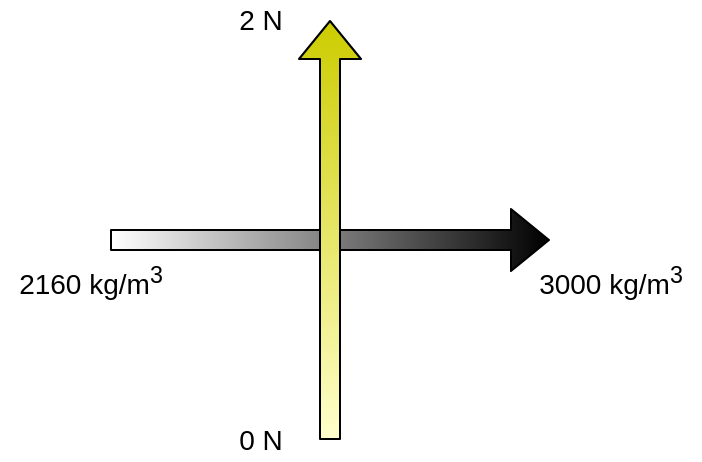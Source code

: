 <mxfile version="13.6.4" type="device"><diagram id="2MIo0Yx6KDCq1-CrDLpS" name="Page-1"><mxGraphModel dx="363" dy="409" grid="1" gridSize="10" guides="1" tooltips="1" connect="1" arrows="1" fold="1" page="1" pageScale="1" pageWidth="850" pageHeight="1100" math="0" shadow="0"><root><mxCell id="0"/><mxCell id="1" parent="0"/><mxCell id="eFBkNfc0MHhvvkK69fcH-1" value="" style="shape=flexArrow;endArrow=classic;html=1;gradientColor=#ffffff;gradientDirection=west;fillColor=#000000;" edge="1" parent="1"><mxGeometry width="50" height="50" relative="1" as="geometry"><mxPoint x="250" y="320" as="sourcePoint"/><mxPoint x="470" y="320" as="targetPoint"/></mxGeometry></mxCell><mxCell id="eFBkNfc0MHhvvkK69fcH-2" value="" style="shape=flexArrow;endArrow=classic;html=1;gradientDirection=north;gradientColor=#CCCC00;fillColor=#FFFFCC;" edge="1" parent="1"><mxGeometry width="50" height="50" relative="1" as="geometry"><mxPoint x="360" y="420" as="sourcePoint"/><mxPoint x="360" y="210" as="targetPoint"/></mxGeometry></mxCell><mxCell id="eFBkNfc0MHhvvkK69fcH-3" value="&lt;font style=&quot;font-size: 14px&quot;&gt;2 N&lt;/font&gt;" style="text;html=1;align=center;verticalAlign=middle;resizable=0;points=[];autosize=1;strokeWidth=2;" vertex="1" parent="1"><mxGeometry x="305" y="200" width="40" height="20" as="geometry"/></mxCell><mxCell id="eFBkNfc0MHhvvkK69fcH-4" value="&lt;font style=&quot;font-size: 14px&quot;&gt;0 N&lt;/font&gt;" style="text;html=1;align=center;verticalAlign=middle;resizable=0;points=[];autosize=1;strokeWidth=2;" vertex="1" parent="1"><mxGeometry x="305" y="410" width="40" height="20" as="geometry"/></mxCell><mxCell id="eFBkNfc0MHhvvkK69fcH-6" value="&lt;font style=&quot;font-size: 14px&quot;&gt;3000 kg/m&lt;sup&gt;3&lt;/sup&gt;&lt;/font&gt;" style="text;html=1;align=center;verticalAlign=middle;resizable=0;points=[];autosize=1;strokeWidth=2;" vertex="1" parent="1"><mxGeometry x="455" y="325" width="90" height="30" as="geometry"/></mxCell><mxCell id="eFBkNfc0MHhvvkK69fcH-7" value="&lt;font style=&quot;font-size: 14px&quot;&gt;2160 kg/m&lt;sup&gt;3&lt;/sup&gt;&lt;/font&gt;" style="text;html=1;align=center;verticalAlign=middle;resizable=0;points=[];autosize=1;strokeWidth=2;" vertex="1" parent="1"><mxGeometry x="195" y="325" width="90" height="30" as="geometry"/></mxCell></root></mxGraphModel></diagram></mxfile>